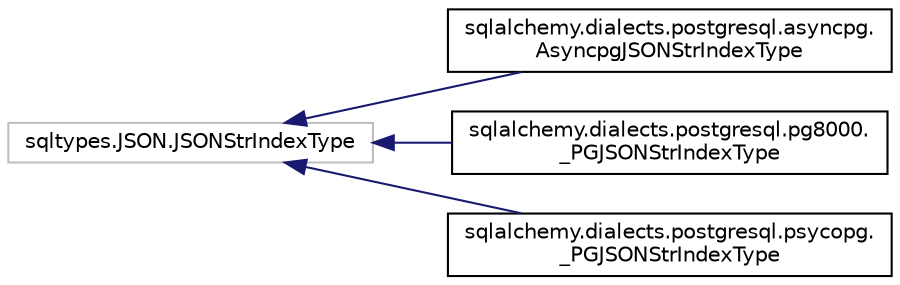 digraph "Graphical Class Hierarchy"
{
 // LATEX_PDF_SIZE
  edge [fontname="Helvetica",fontsize="10",labelfontname="Helvetica",labelfontsize="10"];
  node [fontname="Helvetica",fontsize="10",shape=record];
  rankdir="LR";
  Node7183 [label="sqltypes.JSON.JSONStrIndexType",height=0.2,width=0.4,color="grey75", fillcolor="white", style="filled",tooltip=" "];
  Node7183 -> Node0 [dir="back",color="midnightblue",fontsize="10",style="solid",fontname="Helvetica"];
  Node0 [label="sqlalchemy.dialects.postgresql.asyncpg.\lAsyncpgJSONStrIndexType",height=0.2,width=0.4,color="black", fillcolor="white", style="filled",URL="$classsqlalchemy_1_1dialects_1_1postgresql_1_1asyncpg_1_1AsyncpgJSONStrIndexType.html",tooltip=" "];
  Node7183 -> Node7185 [dir="back",color="midnightblue",fontsize="10",style="solid",fontname="Helvetica"];
  Node7185 [label="sqlalchemy.dialects.postgresql.pg8000.\l_PGJSONStrIndexType",height=0.2,width=0.4,color="black", fillcolor="white", style="filled",URL="$classsqlalchemy_1_1dialects_1_1postgresql_1_1pg8000_1_1__PGJSONStrIndexType.html",tooltip=" "];
  Node7183 -> Node7186 [dir="back",color="midnightblue",fontsize="10",style="solid",fontname="Helvetica"];
  Node7186 [label="sqlalchemy.dialects.postgresql.psycopg.\l_PGJSONStrIndexType",height=0.2,width=0.4,color="black", fillcolor="white", style="filled",URL="$classsqlalchemy_1_1dialects_1_1postgresql_1_1psycopg_1_1__PGJSONStrIndexType.html",tooltip=" "];
}
